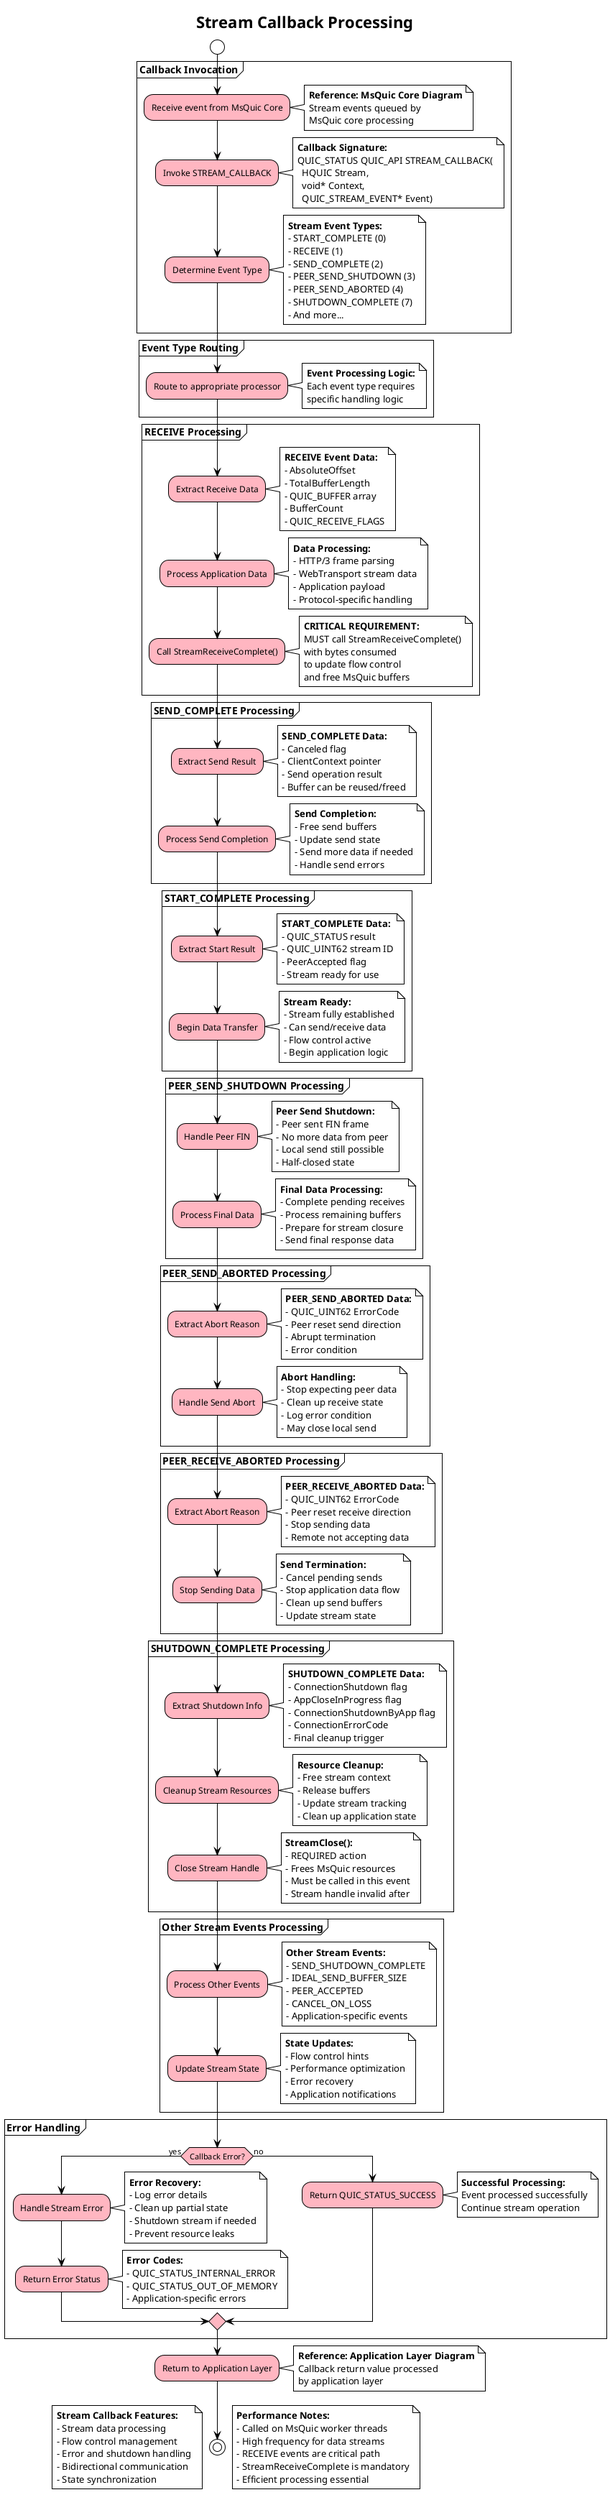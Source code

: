 @startuml
!theme plain
skinparam activity {
  BackgroundColor lightpink
  BorderColor black
  ArrowColor black
}

title Stream Callback Processing

start

partition "**Callback Invocation**" {
  :Receive event from MsQuic Core;
  note right
  **Reference: MsQuic Core Diagram**
  Stream events queued by
  MsQuic core processing
  end note

  :Invoke STREAM_CALLBACK;
  note right
  **Callback Signature:**
  QUIC_STATUS QUIC_API STREAM_CALLBACK(
    HQUIC Stream,
    void* Context,
    QUIC_STREAM_EVENT* Event)
  end note

  :Determine Event Type;
  note right
  **Stream Event Types:**
  - START_COMPLETE (0)
  - RECEIVE (1)
  - SEND_COMPLETE (2)
  - PEER_SEND_SHUTDOWN (3)
  - PEER_SEND_ABORTED (4)
  - SHUTDOWN_COMPLETE (7)
  - And more...
  end note
}

partition "**Event Type Routing**" {
  :Route to appropriate processor;
  note right
  **Event Processing Logic:**
  Each event type requires
  specific handling logic
  end note
}

partition "**RECEIVE Processing**" {
  :Extract Receive Data;
  note right
  **RECEIVE Event Data:**
  - AbsoluteOffset
  - TotalBufferLength
  - QUIC_BUFFER array
  - BufferCount
  - QUIC_RECEIVE_FLAGS
  end note
  
  :Process Application Data;
  note right
  **Data Processing:**
  - HTTP/3 frame parsing
  - WebTransport stream data
  - Application payload
  - Protocol-specific handling
  end note
  
  :Call StreamReceiveComplete();
  note right
  **CRITICAL REQUIREMENT:**
  MUST call StreamReceiveComplete()
  with bytes consumed
  to update flow control
  and free MsQuic buffers
  end note
}

partition "**SEND_COMPLETE Processing**" {
  :Extract Send Result;
  note right
  **SEND_COMPLETE Data:**
  - Canceled flag
  - ClientContext pointer
  - Send operation result
  - Buffer can be reused/freed
  end note
  
  :Process Send Completion;
  note right
  **Send Completion:**
  - Free send buffers
  - Update send state
  - Send more data if needed
  - Handle send errors
  end note
}

partition "**START_COMPLETE Processing**" {
  :Extract Start Result;
  note right
  **START_COMPLETE Data:**
  - QUIC_STATUS result
  - QUIC_UINT62 stream ID
  - PeerAccepted flag
  - Stream ready for use
  end note
  
  :Begin Data Transfer;
  note right
  **Stream Ready:**
  - Stream fully established
  - Can send/receive data
  - Flow control active
  - Begin application logic
  end note
}

partition "**PEER_SEND_SHUTDOWN Processing**" {
  :Handle Peer FIN;
  note right
  **Peer Send Shutdown:**
  - Peer sent FIN frame
  - No more data from peer
  - Local send still possible
  - Half-closed state
  end note
  
  :Process Final Data;
  note right
  **Final Data Processing:**
  - Complete pending receives
  - Process remaining buffers
  - Prepare for stream closure
  - Send final response data
  end note
}

partition "**PEER_SEND_ABORTED Processing**" {
  :Extract Abort Reason;
  note right
  **PEER_SEND_ABORTED Data:**
  - QUIC_UINT62 ErrorCode
  - Peer reset send direction
  - Abrupt termination
  - Error condition
  end note
  
  :Handle Send Abort;
  note right
  **Abort Handling:**
  - Stop expecting peer data
  - Clean up receive state
  - Log error condition
  - May close local send
  end note
}

partition "**PEER_RECEIVE_ABORTED Processing**" {
  :Extract Abort Reason;
  note right
  **PEER_RECEIVE_ABORTED Data:**
  - QUIC_UINT62 ErrorCode
  - Peer reset receive direction
  - Stop sending data
  - Remote not accepting data
  end note
  
  :Stop Sending Data;
  note right
  **Send Termination:**
  - Cancel pending sends
  - Stop application data flow
  - Clean up send buffers
  - Update stream state
  end note
}

partition "**SHUTDOWN_COMPLETE Processing**" {
  :Extract Shutdown Info;
  note right
  **SHUTDOWN_COMPLETE Data:**
  - ConnectionShutdown flag
  - AppCloseInProgress flag
  - ConnectionShutdownByApp flag
  - ConnectionErrorCode
  - Final cleanup trigger
  end note
  
  :Cleanup Stream Resources;
  note right
  **Resource Cleanup:**
  - Free stream context
  - Release buffers
  - Update stream tracking
  - Clean up application state
  end note
  
  :Close Stream Handle;
  note right
  **StreamClose():**
  - REQUIRED action
  - Frees MsQuic resources
  - Must be called in this event
  - Stream handle invalid after
  end note
}

partition "**Other Stream Events Processing**" {
  :Process Other Events;
  note right
  **Other Stream Events:**
  - SEND_SHUTDOWN_COMPLETE
  - IDEAL_SEND_BUFFER_SIZE
  - PEER_ACCEPTED
  - CANCEL_ON_LOSS
  - Application-specific events
  end note
  
  :Update Stream State;
  note right
  **State Updates:**
  - Flow control hints
  - Performance optimization
  - Error recovery
  - Application notifications
  end note
}

partition "**Error Handling**" {
  if (Callback Error?) then (yes)
    :Handle Stream Error;
    note right
    **Error Recovery:**
    - Log error details
    - Clean up partial state
    - Shutdown stream if needed
    - Prevent resource leaks
    end note
    
    :Return Error Status;
    note right
    **Error Codes:**
    - QUIC_STATUS_INTERNAL_ERROR
    - QUIC_STATUS_OUT_OF_MEMORY
    - Application-specific errors
    end note
  else (no)
    :Return QUIC_STATUS_SUCCESS;
    note right
    **Successful Processing:**
    Event processed successfully
    Continue stream operation
    end note
  endif
}

:Return to Application Layer;
note right
**Reference: Application Layer Diagram**
Callback return value processed
by application layer
end note

stop

note left
**Stream Callback Features:**
- Stream data processing
- Flow control management
- Error and shutdown handling
- Bidirectional communication
- State synchronization
end note

note right
**Performance Notes:**
- Called on MsQuic worker threads
- High frequency for data streams
- RECEIVE events are critical path
- StreamReceiveComplete is mandatory
- Efficient processing essential
end note
@enduml
